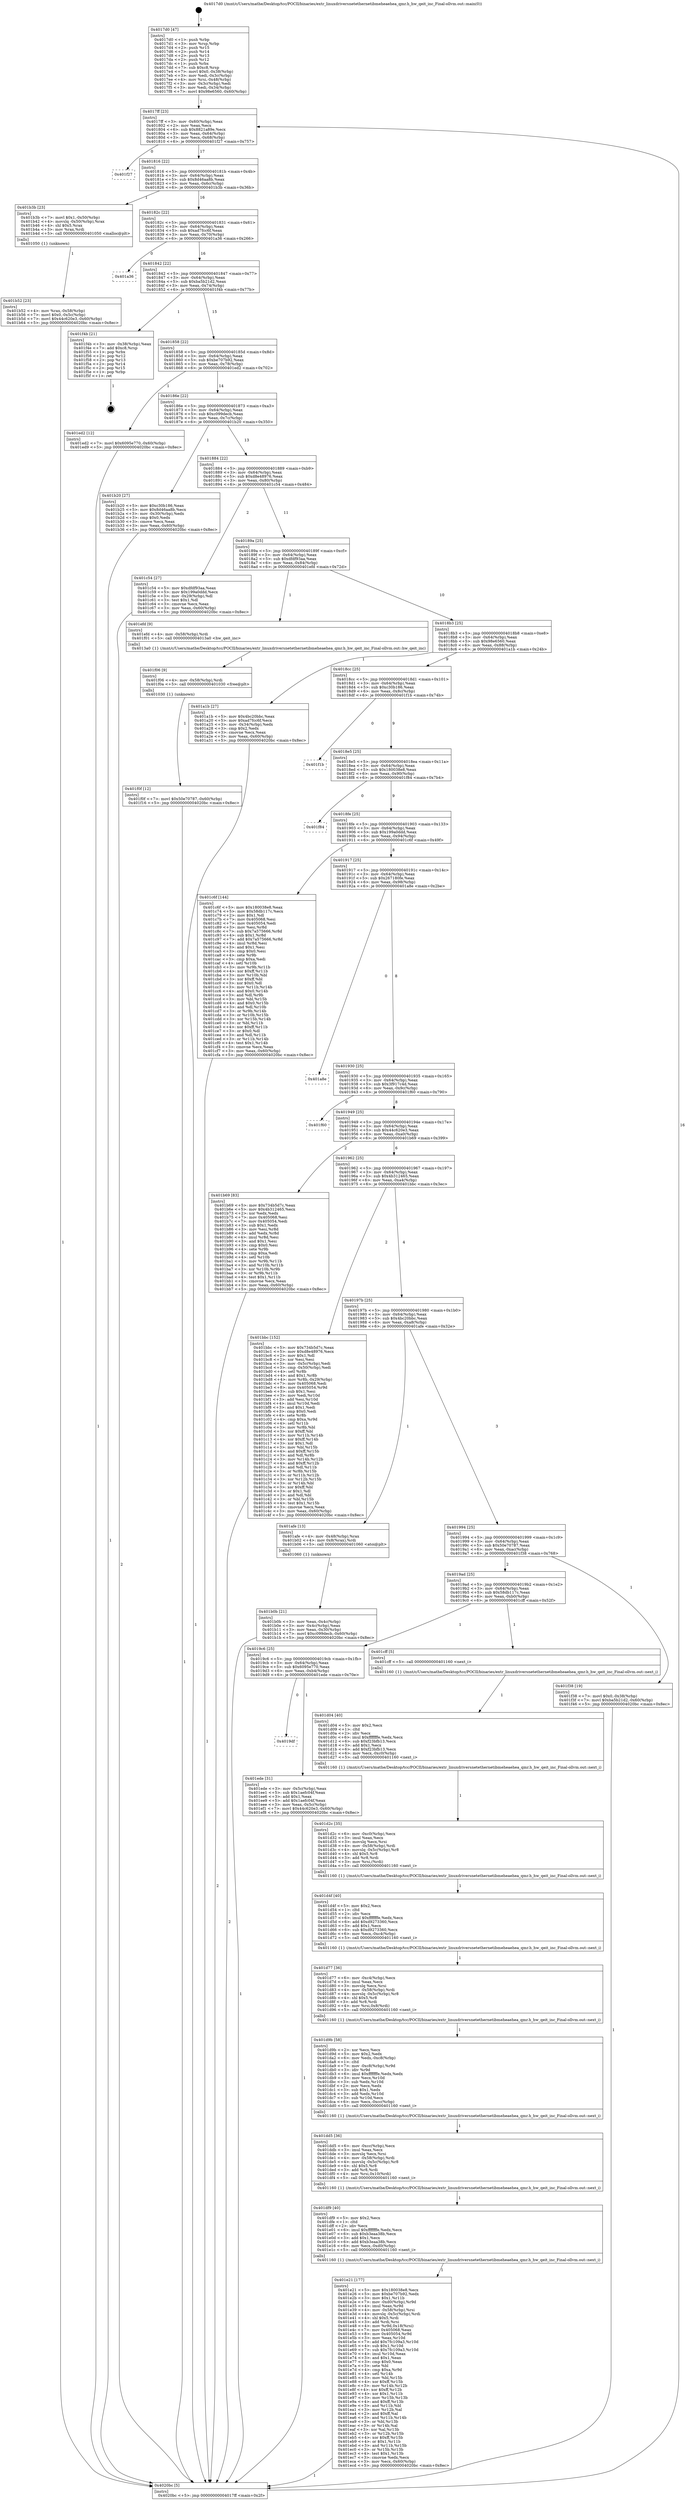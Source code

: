 digraph "0x4017d0" {
  label = "0x4017d0 (/mnt/c/Users/mathe/Desktop/tcc/POCII/binaries/extr_linuxdriversnetethernetibmeheaehea_qmr.h_hw_qeit_inc_Final-ollvm.out::main(0))"
  labelloc = "t"
  node[shape=record]

  Entry [label="",width=0.3,height=0.3,shape=circle,fillcolor=black,style=filled]
  "0x4017ff" [label="{
     0x4017ff [23]\l
     | [instrs]\l
     &nbsp;&nbsp;0x4017ff \<+3\>: mov -0x60(%rbp),%eax\l
     &nbsp;&nbsp;0x401802 \<+2\>: mov %eax,%ecx\l
     &nbsp;&nbsp;0x401804 \<+6\>: sub $0x8821a89e,%ecx\l
     &nbsp;&nbsp;0x40180a \<+3\>: mov %eax,-0x64(%rbp)\l
     &nbsp;&nbsp;0x40180d \<+3\>: mov %ecx,-0x68(%rbp)\l
     &nbsp;&nbsp;0x401810 \<+6\>: je 0000000000401f27 \<main+0x757\>\l
  }"]
  "0x401f27" [label="{
     0x401f27\l
  }", style=dashed]
  "0x401816" [label="{
     0x401816 [22]\l
     | [instrs]\l
     &nbsp;&nbsp;0x401816 \<+5\>: jmp 000000000040181b \<main+0x4b\>\l
     &nbsp;&nbsp;0x40181b \<+3\>: mov -0x64(%rbp),%eax\l
     &nbsp;&nbsp;0x40181e \<+5\>: sub $0x8d46aa8b,%eax\l
     &nbsp;&nbsp;0x401823 \<+3\>: mov %eax,-0x6c(%rbp)\l
     &nbsp;&nbsp;0x401826 \<+6\>: je 0000000000401b3b \<main+0x36b\>\l
  }"]
  Exit [label="",width=0.3,height=0.3,shape=circle,fillcolor=black,style=filled,peripheries=2]
  "0x401b3b" [label="{
     0x401b3b [23]\l
     | [instrs]\l
     &nbsp;&nbsp;0x401b3b \<+7\>: movl $0x1,-0x50(%rbp)\l
     &nbsp;&nbsp;0x401b42 \<+4\>: movslq -0x50(%rbp),%rax\l
     &nbsp;&nbsp;0x401b46 \<+4\>: shl $0x5,%rax\l
     &nbsp;&nbsp;0x401b4a \<+3\>: mov %rax,%rdi\l
     &nbsp;&nbsp;0x401b4d \<+5\>: call 0000000000401050 \<malloc@plt\>\l
     | [calls]\l
     &nbsp;&nbsp;0x401050 \{1\} (unknown)\l
  }"]
  "0x40182c" [label="{
     0x40182c [22]\l
     | [instrs]\l
     &nbsp;&nbsp;0x40182c \<+5\>: jmp 0000000000401831 \<main+0x61\>\l
     &nbsp;&nbsp;0x401831 \<+3\>: mov -0x64(%rbp),%eax\l
     &nbsp;&nbsp;0x401834 \<+5\>: sub $0xad7fcc6f,%eax\l
     &nbsp;&nbsp;0x401839 \<+3\>: mov %eax,-0x70(%rbp)\l
     &nbsp;&nbsp;0x40183c \<+6\>: je 0000000000401a36 \<main+0x266\>\l
  }"]
  "0x401f0f" [label="{
     0x401f0f [12]\l
     | [instrs]\l
     &nbsp;&nbsp;0x401f0f \<+7\>: movl $0x50e70787,-0x60(%rbp)\l
     &nbsp;&nbsp;0x401f16 \<+5\>: jmp 00000000004020bc \<main+0x8ec\>\l
  }"]
  "0x401a36" [label="{
     0x401a36\l
  }", style=dashed]
  "0x401842" [label="{
     0x401842 [22]\l
     | [instrs]\l
     &nbsp;&nbsp;0x401842 \<+5\>: jmp 0000000000401847 \<main+0x77\>\l
     &nbsp;&nbsp;0x401847 \<+3\>: mov -0x64(%rbp),%eax\l
     &nbsp;&nbsp;0x40184a \<+5\>: sub $0xba5b21d2,%eax\l
     &nbsp;&nbsp;0x40184f \<+3\>: mov %eax,-0x74(%rbp)\l
     &nbsp;&nbsp;0x401852 \<+6\>: je 0000000000401f4b \<main+0x77b\>\l
  }"]
  "0x401f06" [label="{
     0x401f06 [9]\l
     | [instrs]\l
     &nbsp;&nbsp;0x401f06 \<+4\>: mov -0x58(%rbp),%rdi\l
     &nbsp;&nbsp;0x401f0a \<+5\>: call 0000000000401030 \<free@plt\>\l
     | [calls]\l
     &nbsp;&nbsp;0x401030 \{1\} (unknown)\l
  }"]
  "0x401f4b" [label="{
     0x401f4b [21]\l
     | [instrs]\l
     &nbsp;&nbsp;0x401f4b \<+3\>: mov -0x38(%rbp),%eax\l
     &nbsp;&nbsp;0x401f4e \<+7\>: add $0xc8,%rsp\l
     &nbsp;&nbsp;0x401f55 \<+1\>: pop %rbx\l
     &nbsp;&nbsp;0x401f56 \<+2\>: pop %r12\l
     &nbsp;&nbsp;0x401f58 \<+2\>: pop %r13\l
     &nbsp;&nbsp;0x401f5a \<+2\>: pop %r14\l
     &nbsp;&nbsp;0x401f5c \<+2\>: pop %r15\l
     &nbsp;&nbsp;0x401f5e \<+1\>: pop %rbp\l
     &nbsp;&nbsp;0x401f5f \<+1\>: ret\l
  }"]
  "0x401858" [label="{
     0x401858 [22]\l
     | [instrs]\l
     &nbsp;&nbsp;0x401858 \<+5\>: jmp 000000000040185d \<main+0x8d\>\l
     &nbsp;&nbsp;0x40185d \<+3\>: mov -0x64(%rbp),%eax\l
     &nbsp;&nbsp;0x401860 \<+5\>: sub $0xbe707b92,%eax\l
     &nbsp;&nbsp;0x401865 \<+3\>: mov %eax,-0x78(%rbp)\l
     &nbsp;&nbsp;0x401868 \<+6\>: je 0000000000401ed2 \<main+0x702\>\l
  }"]
  "0x4019df" [label="{
     0x4019df\l
  }", style=dashed]
  "0x401ed2" [label="{
     0x401ed2 [12]\l
     | [instrs]\l
     &nbsp;&nbsp;0x401ed2 \<+7\>: movl $0x6095e770,-0x60(%rbp)\l
     &nbsp;&nbsp;0x401ed9 \<+5\>: jmp 00000000004020bc \<main+0x8ec\>\l
  }"]
  "0x40186e" [label="{
     0x40186e [22]\l
     | [instrs]\l
     &nbsp;&nbsp;0x40186e \<+5\>: jmp 0000000000401873 \<main+0xa3\>\l
     &nbsp;&nbsp;0x401873 \<+3\>: mov -0x64(%rbp),%eax\l
     &nbsp;&nbsp;0x401876 \<+5\>: sub $0xc099decb,%eax\l
     &nbsp;&nbsp;0x40187b \<+3\>: mov %eax,-0x7c(%rbp)\l
     &nbsp;&nbsp;0x40187e \<+6\>: je 0000000000401b20 \<main+0x350\>\l
  }"]
  "0x401ede" [label="{
     0x401ede [31]\l
     | [instrs]\l
     &nbsp;&nbsp;0x401ede \<+3\>: mov -0x5c(%rbp),%eax\l
     &nbsp;&nbsp;0x401ee1 \<+5\>: sub $0x1aefc04f,%eax\l
     &nbsp;&nbsp;0x401ee6 \<+3\>: add $0x1,%eax\l
     &nbsp;&nbsp;0x401ee9 \<+5\>: add $0x1aefc04f,%eax\l
     &nbsp;&nbsp;0x401eee \<+3\>: mov %eax,-0x5c(%rbp)\l
     &nbsp;&nbsp;0x401ef1 \<+7\>: movl $0x44c620e3,-0x60(%rbp)\l
     &nbsp;&nbsp;0x401ef8 \<+5\>: jmp 00000000004020bc \<main+0x8ec\>\l
  }"]
  "0x401b20" [label="{
     0x401b20 [27]\l
     | [instrs]\l
     &nbsp;&nbsp;0x401b20 \<+5\>: mov $0xc30b186,%eax\l
     &nbsp;&nbsp;0x401b25 \<+5\>: mov $0x8d46aa8b,%ecx\l
     &nbsp;&nbsp;0x401b2a \<+3\>: mov -0x30(%rbp),%edx\l
     &nbsp;&nbsp;0x401b2d \<+3\>: cmp $0x0,%edx\l
     &nbsp;&nbsp;0x401b30 \<+3\>: cmove %ecx,%eax\l
     &nbsp;&nbsp;0x401b33 \<+3\>: mov %eax,-0x60(%rbp)\l
     &nbsp;&nbsp;0x401b36 \<+5\>: jmp 00000000004020bc \<main+0x8ec\>\l
  }"]
  "0x401884" [label="{
     0x401884 [22]\l
     | [instrs]\l
     &nbsp;&nbsp;0x401884 \<+5\>: jmp 0000000000401889 \<main+0xb9\>\l
     &nbsp;&nbsp;0x401889 \<+3\>: mov -0x64(%rbp),%eax\l
     &nbsp;&nbsp;0x40188c \<+5\>: sub $0xd8e48976,%eax\l
     &nbsp;&nbsp;0x401891 \<+3\>: mov %eax,-0x80(%rbp)\l
     &nbsp;&nbsp;0x401894 \<+6\>: je 0000000000401c54 \<main+0x484\>\l
  }"]
  "0x401e21" [label="{
     0x401e21 [177]\l
     | [instrs]\l
     &nbsp;&nbsp;0x401e21 \<+5\>: mov $0x180038e8,%ecx\l
     &nbsp;&nbsp;0x401e26 \<+5\>: mov $0xbe707b92,%edx\l
     &nbsp;&nbsp;0x401e2b \<+3\>: mov $0x1,%r11b\l
     &nbsp;&nbsp;0x401e2e \<+7\>: mov -0xd0(%rbp),%r9d\l
     &nbsp;&nbsp;0x401e35 \<+4\>: imul %eax,%r9d\l
     &nbsp;&nbsp;0x401e39 \<+4\>: mov -0x58(%rbp),%rsi\l
     &nbsp;&nbsp;0x401e3d \<+4\>: movslq -0x5c(%rbp),%rdi\l
     &nbsp;&nbsp;0x401e41 \<+4\>: shl $0x5,%rdi\l
     &nbsp;&nbsp;0x401e45 \<+3\>: add %rdi,%rsi\l
     &nbsp;&nbsp;0x401e48 \<+4\>: mov %r9d,0x18(%rsi)\l
     &nbsp;&nbsp;0x401e4c \<+7\>: mov 0x405068,%eax\l
     &nbsp;&nbsp;0x401e53 \<+8\>: mov 0x405054,%r9d\l
     &nbsp;&nbsp;0x401e5b \<+3\>: mov %eax,%r10d\l
     &nbsp;&nbsp;0x401e5e \<+7\>: add $0x7fc109a3,%r10d\l
     &nbsp;&nbsp;0x401e65 \<+4\>: sub $0x1,%r10d\l
     &nbsp;&nbsp;0x401e69 \<+7\>: sub $0x7fc109a3,%r10d\l
     &nbsp;&nbsp;0x401e70 \<+4\>: imul %r10d,%eax\l
     &nbsp;&nbsp;0x401e74 \<+3\>: and $0x1,%eax\l
     &nbsp;&nbsp;0x401e77 \<+3\>: cmp $0x0,%eax\l
     &nbsp;&nbsp;0x401e7a \<+3\>: sete %bl\l
     &nbsp;&nbsp;0x401e7d \<+4\>: cmp $0xa,%r9d\l
     &nbsp;&nbsp;0x401e81 \<+4\>: setl %r14b\l
     &nbsp;&nbsp;0x401e85 \<+3\>: mov %bl,%r15b\l
     &nbsp;&nbsp;0x401e88 \<+4\>: xor $0xff,%r15b\l
     &nbsp;&nbsp;0x401e8c \<+3\>: mov %r14b,%r12b\l
     &nbsp;&nbsp;0x401e8f \<+4\>: xor $0xff,%r12b\l
     &nbsp;&nbsp;0x401e93 \<+4\>: xor $0x1,%r11b\l
     &nbsp;&nbsp;0x401e97 \<+3\>: mov %r15b,%r13b\l
     &nbsp;&nbsp;0x401e9a \<+4\>: and $0xff,%r13b\l
     &nbsp;&nbsp;0x401e9e \<+3\>: and %r11b,%bl\l
     &nbsp;&nbsp;0x401ea1 \<+3\>: mov %r12b,%al\l
     &nbsp;&nbsp;0x401ea4 \<+2\>: and $0xff,%al\l
     &nbsp;&nbsp;0x401ea6 \<+3\>: and %r11b,%r14b\l
     &nbsp;&nbsp;0x401ea9 \<+3\>: or %bl,%r13b\l
     &nbsp;&nbsp;0x401eac \<+3\>: or %r14b,%al\l
     &nbsp;&nbsp;0x401eaf \<+3\>: xor %al,%r13b\l
     &nbsp;&nbsp;0x401eb2 \<+3\>: or %r12b,%r15b\l
     &nbsp;&nbsp;0x401eb5 \<+4\>: xor $0xff,%r15b\l
     &nbsp;&nbsp;0x401eb9 \<+4\>: or $0x1,%r11b\l
     &nbsp;&nbsp;0x401ebd \<+3\>: and %r11b,%r15b\l
     &nbsp;&nbsp;0x401ec0 \<+3\>: or %r15b,%r13b\l
     &nbsp;&nbsp;0x401ec3 \<+4\>: test $0x1,%r13b\l
     &nbsp;&nbsp;0x401ec7 \<+3\>: cmovne %edx,%ecx\l
     &nbsp;&nbsp;0x401eca \<+3\>: mov %ecx,-0x60(%rbp)\l
     &nbsp;&nbsp;0x401ecd \<+5\>: jmp 00000000004020bc \<main+0x8ec\>\l
  }"]
  "0x401c54" [label="{
     0x401c54 [27]\l
     | [instrs]\l
     &nbsp;&nbsp;0x401c54 \<+5\>: mov $0xdfdf93aa,%eax\l
     &nbsp;&nbsp;0x401c59 \<+5\>: mov $0x199a0ddd,%ecx\l
     &nbsp;&nbsp;0x401c5e \<+3\>: mov -0x29(%rbp),%dl\l
     &nbsp;&nbsp;0x401c61 \<+3\>: test $0x1,%dl\l
     &nbsp;&nbsp;0x401c64 \<+3\>: cmovne %ecx,%eax\l
     &nbsp;&nbsp;0x401c67 \<+3\>: mov %eax,-0x60(%rbp)\l
     &nbsp;&nbsp;0x401c6a \<+5\>: jmp 00000000004020bc \<main+0x8ec\>\l
  }"]
  "0x40189a" [label="{
     0x40189a [25]\l
     | [instrs]\l
     &nbsp;&nbsp;0x40189a \<+5\>: jmp 000000000040189f \<main+0xcf\>\l
     &nbsp;&nbsp;0x40189f \<+3\>: mov -0x64(%rbp),%eax\l
     &nbsp;&nbsp;0x4018a2 \<+5\>: sub $0xdfdf93aa,%eax\l
     &nbsp;&nbsp;0x4018a7 \<+6\>: mov %eax,-0x84(%rbp)\l
     &nbsp;&nbsp;0x4018ad \<+6\>: je 0000000000401efd \<main+0x72d\>\l
  }"]
  "0x401df9" [label="{
     0x401df9 [40]\l
     | [instrs]\l
     &nbsp;&nbsp;0x401df9 \<+5\>: mov $0x2,%ecx\l
     &nbsp;&nbsp;0x401dfe \<+1\>: cltd\l
     &nbsp;&nbsp;0x401dff \<+2\>: idiv %ecx\l
     &nbsp;&nbsp;0x401e01 \<+6\>: imul $0xfffffffe,%edx,%ecx\l
     &nbsp;&nbsp;0x401e07 \<+6\>: sub $0xb3eaa38b,%ecx\l
     &nbsp;&nbsp;0x401e0d \<+3\>: add $0x1,%ecx\l
     &nbsp;&nbsp;0x401e10 \<+6\>: add $0xb3eaa38b,%ecx\l
     &nbsp;&nbsp;0x401e16 \<+6\>: mov %ecx,-0xd0(%rbp)\l
     &nbsp;&nbsp;0x401e1c \<+5\>: call 0000000000401160 \<next_i\>\l
     | [calls]\l
     &nbsp;&nbsp;0x401160 \{1\} (/mnt/c/Users/mathe/Desktop/tcc/POCII/binaries/extr_linuxdriversnetethernetibmeheaehea_qmr.h_hw_qeit_inc_Final-ollvm.out::next_i)\l
  }"]
  "0x401efd" [label="{
     0x401efd [9]\l
     | [instrs]\l
     &nbsp;&nbsp;0x401efd \<+4\>: mov -0x58(%rbp),%rdi\l
     &nbsp;&nbsp;0x401f01 \<+5\>: call 00000000004013a0 \<hw_qeit_inc\>\l
     | [calls]\l
     &nbsp;&nbsp;0x4013a0 \{1\} (/mnt/c/Users/mathe/Desktop/tcc/POCII/binaries/extr_linuxdriversnetethernetibmeheaehea_qmr.h_hw_qeit_inc_Final-ollvm.out::hw_qeit_inc)\l
  }"]
  "0x4018b3" [label="{
     0x4018b3 [25]\l
     | [instrs]\l
     &nbsp;&nbsp;0x4018b3 \<+5\>: jmp 00000000004018b8 \<main+0xe8\>\l
     &nbsp;&nbsp;0x4018b8 \<+3\>: mov -0x64(%rbp),%eax\l
     &nbsp;&nbsp;0x4018bb \<+5\>: sub $0x98e6560,%eax\l
     &nbsp;&nbsp;0x4018c0 \<+6\>: mov %eax,-0x88(%rbp)\l
     &nbsp;&nbsp;0x4018c6 \<+6\>: je 0000000000401a1b \<main+0x24b\>\l
  }"]
  "0x401dd5" [label="{
     0x401dd5 [36]\l
     | [instrs]\l
     &nbsp;&nbsp;0x401dd5 \<+6\>: mov -0xcc(%rbp),%ecx\l
     &nbsp;&nbsp;0x401ddb \<+3\>: imul %eax,%ecx\l
     &nbsp;&nbsp;0x401dde \<+3\>: movslq %ecx,%rsi\l
     &nbsp;&nbsp;0x401de1 \<+4\>: mov -0x58(%rbp),%rdi\l
     &nbsp;&nbsp;0x401de5 \<+4\>: movslq -0x5c(%rbp),%r8\l
     &nbsp;&nbsp;0x401de9 \<+4\>: shl $0x5,%r8\l
     &nbsp;&nbsp;0x401ded \<+3\>: add %r8,%rdi\l
     &nbsp;&nbsp;0x401df0 \<+4\>: mov %rsi,0x10(%rdi)\l
     &nbsp;&nbsp;0x401df4 \<+5\>: call 0000000000401160 \<next_i\>\l
     | [calls]\l
     &nbsp;&nbsp;0x401160 \{1\} (/mnt/c/Users/mathe/Desktop/tcc/POCII/binaries/extr_linuxdriversnetethernetibmeheaehea_qmr.h_hw_qeit_inc_Final-ollvm.out::next_i)\l
  }"]
  "0x401a1b" [label="{
     0x401a1b [27]\l
     | [instrs]\l
     &nbsp;&nbsp;0x401a1b \<+5\>: mov $0x4bc20bbc,%eax\l
     &nbsp;&nbsp;0x401a20 \<+5\>: mov $0xad7fcc6f,%ecx\l
     &nbsp;&nbsp;0x401a25 \<+3\>: mov -0x34(%rbp),%edx\l
     &nbsp;&nbsp;0x401a28 \<+3\>: cmp $0x2,%edx\l
     &nbsp;&nbsp;0x401a2b \<+3\>: cmovne %ecx,%eax\l
     &nbsp;&nbsp;0x401a2e \<+3\>: mov %eax,-0x60(%rbp)\l
     &nbsp;&nbsp;0x401a31 \<+5\>: jmp 00000000004020bc \<main+0x8ec\>\l
  }"]
  "0x4018cc" [label="{
     0x4018cc [25]\l
     | [instrs]\l
     &nbsp;&nbsp;0x4018cc \<+5\>: jmp 00000000004018d1 \<main+0x101\>\l
     &nbsp;&nbsp;0x4018d1 \<+3\>: mov -0x64(%rbp),%eax\l
     &nbsp;&nbsp;0x4018d4 \<+5\>: sub $0xc30b186,%eax\l
     &nbsp;&nbsp;0x4018d9 \<+6\>: mov %eax,-0x8c(%rbp)\l
     &nbsp;&nbsp;0x4018df \<+6\>: je 0000000000401f1b \<main+0x74b\>\l
  }"]
  "0x4020bc" [label="{
     0x4020bc [5]\l
     | [instrs]\l
     &nbsp;&nbsp;0x4020bc \<+5\>: jmp 00000000004017ff \<main+0x2f\>\l
  }"]
  "0x4017d0" [label="{
     0x4017d0 [47]\l
     | [instrs]\l
     &nbsp;&nbsp;0x4017d0 \<+1\>: push %rbp\l
     &nbsp;&nbsp;0x4017d1 \<+3\>: mov %rsp,%rbp\l
     &nbsp;&nbsp;0x4017d4 \<+2\>: push %r15\l
     &nbsp;&nbsp;0x4017d6 \<+2\>: push %r14\l
     &nbsp;&nbsp;0x4017d8 \<+2\>: push %r13\l
     &nbsp;&nbsp;0x4017da \<+2\>: push %r12\l
     &nbsp;&nbsp;0x4017dc \<+1\>: push %rbx\l
     &nbsp;&nbsp;0x4017dd \<+7\>: sub $0xc8,%rsp\l
     &nbsp;&nbsp;0x4017e4 \<+7\>: movl $0x0,-0x38(%rbp)\l
     &nbsp;&nbsp;0x4017eb \<+3\>: mov %edi,-0x3c(%rbp)\l
     &nbsp;&nbsp;0x4017ee \<+4\>: mov %rsi,-0x48(%rbp)\l
     &nbsp;&nbsp;0x4017f2 \<+3\>: mov -0x3c(%rbp),%edi\l
     &nbsp;&nbsp;0x4017f5 \<+3\>: mov %edi,-0x34(%rbp)\l
     &nbsp;&nbsp;0x4017f8 \<+7\>: movl $0x98e6560,-0x60(%rbp)\l
  }"]
  "0x401d9b" [label="{
     0x401d9b [58]\l
     | [instrs]\l
     &nbsp;&nbsp;0x401d9b \<+2\>: xor %ecx,%ecx\l
     &nbsp;&nbsp;0x401d9d \<+5\>: mov $0x2,%edx\l
     &nbsp;&nbsp;0x401da2 \<+6\>: mov %edx,-0xc8(%rbp)\l
     &nbsp;&nbsp;0x401da8 \<+1\>: cltd\l
     &nbsp;&nbsp;0x401da9 \<+7\>: mov -0xc8(%rbp),%r9d\l
     &nbsp;&nbsp;0x401db0 \<+3\>: idiv %r9d\l
     &nbsp;&nbsp;0x401db3 \<+6\>: imul $0xfffffffe,%edx,%edx\l
     &nbsp;&nbsp;0x401db9 \<+3\>: mov %ecx,%r10d\l
     &nbsp;&nbsp;0x401dbc \<+3\>: sub %edx,%r10d\l
     &nbsp;&nbsp;0x401dbf \<+2\>: mov %ecx,%edx\l
     &nbsp;&nbsp;0x401dc1 \<+3\>: sub $0x1,%edx\l
     &nbsp;&nbsp;0x401dc4 \<+3\>: add %edx,%r10d\l
     &nbsp;&nbsp;0x401dc7 \<+3\>: sub %r10d,%ecx\l
     &nbsp;&nbsp;0x401dca \<+6\>: mov %ecx,-0xcc(%rbp)\l
     &nbsp;&nbsp;0x401dd0 \<+5\>: call 0000000000401160 \<next_i\>\l
     | [calls]\l
     &nbsp;&nbsp;0x401160 \{1\} (/mnt/c/Users/mathe/Desktop/tcc/POCII/binaries/extr_linuxdriversnetethernetibmeheaehea_qmr.h_hw_qeit_inc_Final-ollvm.out::next_i)\l
  }"]
  "0x401f1b" [label="{
     0x401f1b\l
  }", style=dashed]
  "0x4018e5" [label="{
     0x4018e5 [25]\l
     | [instrs]\l
     &nbsp;&nbsp;0x4018e5 \<+5\>: jmp 00000000004018ea \<main+0x11a\>\l
     &nbsp;&nbsp;0x4018ea \<+3\>: mov -0x64(%rbp),%eax\l
     &nbsp;&nbsp;0x4018ed \<+5\>: sub $0x180038e8,%eax\l
     &nbsp;&nbsp;0x4018f2 \<+6\>: mov %eax,-0x90(%rbp)\l
     &nbsp;&nbsp;0x4018f8 \<+6\>: je 0000000000401f84 \<main+0x7b4\>\l
  }"]
  "0x401d77" [label="{
     0x401d77 [36]\l
     | [instrs]\l
     &nbsp;&nbsp;0x401d77 \<+6\>: mov -0xc4(%rbp),%ecx\l
     &nbsp;&nbsp;0x401d7d \<+3\>: imul %eax,%ecx\l
     &nbsp;&nbsp;0x401d80 \<+3\>: movslq %ecx,%rsi\l
     &nbsp;&nbsp;0x401d83 \<+4\>: mov -0x58(%rbp),%rdi\l
     &nbsp;&nbsp;0x401d87 \<+4\>: movslq -0x5c(%rbp),%r8\l
     &nbsp;&nbsp;0x401d8b \<+4\>: shl $0x5,%r8\l
     &nbsp;&nbsp;0x401d8f \<+3\>: add %r8,%rdi\l
     &nbsp;&nbsp;0x401d92 \<+4\>: mov %rsi,0x8(%rdi)\l
     &nbsp;&nbsp;0x401d96 \<+5\>: call 0000000000401160 \<next_i\>\l
     | [calls]\l
     &nbsp;&nbsp;0x401160 \{1\} (/mnt/c/Users/mathe/Desktop/tcc/POCII/binaries/extr_linuxdriversnetethernetibmeheaehea_qmr.h_hw_qeit_inc_Final-ollvm.out::next_i)\l
  }"]
  "0x401f84" [label="{
     0x401f84\l
  }", style=dashed]
  "0x4018fe" [label="{
     0x4018fe [25]\l
     | [instrs]\l
     &nbsp;&nbsp;0x4018fe \<+5\>: jmp 0000000000401903 \<main+0x133\>\l
     &nbsp;&nbsp;0x401903 \<+3\>: mov -0x64(%rbp),%eax\l
     &nbsp;&nbsp;0x401906 \<+5\>: sub $0x199a0ddd,%eax\l
     &nbsp;&nbsp;0x40190b \<+6\>: mov %eax,-0x94(%rbp)\l
     &nbsp;&nbsp;0x401911 \<+6\>: je 0000000000401c6f \<main+0x49f\>\l
  }"]
  "0x401d4f" [label="{
     0x401d4f [40]\l
     | [instrs]\l
     &nbsp;&nbsp;0x401d4f \<+5\>: mov $0x2,%ecx\l
     &nbsp;&nbsp;0x401d54 \<+1\>: cltd\l
     &nbsp;&nbsp;0x401d55 \<+2\>: idiv %ecx\l
     &nbsp;&nbsp;0x401d57 \<+6\>: imul $0xfffffffe,%edx,%ecx\l
     &nbsp;&nbsp;0x401d5d \<+6\>: add $0xd9273360,%ecx\l
     &nbsp;&nbsp;0x401d63 \<+3\>: add $0x1,%ecx\l
     &nbsp;&nbsp;0x401d66 \<+6\>: sub $0xd9273360,%ecx\l
     &nbsp;&nbsp;0x401d6c \<+6\>: mov %ecx,-0xc4(%rbp)\l
     &nbsp;&nbsp;0x401d72 \<+5\>: call 0000000000401160 \<next_i\>\l
     | [calls]\l
     &nbsp;&nbsp;0x401160 \{1\} (/mnt/c/Users/mathe/Desktop/tcc/POCII/binaries/extr_linuxdriversnetethernetibmeheaehea_qmr.h_hw_qeit_inc_Final-ollvm.out::next_i)\l
  }"]
  "0x401c6f" [label="{
     0x401c6f [144]\l
     | [instrs]\l
     &nbsp;&nbsp;0x401c6f \<+5\>: mov $0x180038e8,%eax\l
     &nbsp;&nbsp;0x401c74 \<+5\>: mov $0x58db117c,%ecx\l
     &nbsp;&nbsp;0x401c79 \<+2\>: mov $0x1,%dl\l
     &nbsp;&nbsp;0x401c7b \<+7\>: mov 0x405068,%esi\l
     &nbsp;&nbsp;0x401c82 \<+7\>: mov 0x405054,%edi\l
     &nbsp;&nbsp;0x401c89 \<+3\>: mov %esi,%r8d\l
     &nbsp;&nbsp;0x401c8c \<+7\>: sub $0x7a575666,%r8d\l
     &nbsp;&nbsp;0x401c93 \<+4\>: sub $0x1,%r8d\l
     &nbsp;&nbsp;0x401c97 \<+7\>: add $0x7a575666,%r8d\l
     &nbsp;&nbsp;0x401c9e \<+4\>: imul %r8d,%esi\l
     &nbsp;&nbsp;0x401ca2 \<+3\>: and $0x1,%esi\l
     &nbsp;&nbsp;0x401ca5 \<+3\>: cmp $0x0,%esi\l
     &nbsp;&nbsp;0x401ca8 \<+4\>: sete %r9b\l
     &nbsp;&nbsp;0x401cac \<+3\>: cmp $0xa,%edi\l
     &nbsp;&nbsp;0x401caf \<+4\>: setl %r10b\l
     &nbsp;&nbsp;0x401cb3 \<+3\>: mov %r9b,%r11b\l
     &nbsp;&nbsp;0x401cb6 \<+4\>: xor $0xff,%r11b\l
     &nbsp;&nbsp;0x401cba \<+3\>: mov %r10b,%bl\l
     &nbsp;&nbsp;0x401cbd \<+3\>: xor $0xff,%bl\l
     &nbsp;&nbsp;0x401cc0 \<+3\>: xor $0x0,%dl\l
     &nbsp;&nbsp;0x401cc3 \<+3\>: mov %r11b,%r14b\l
     &nbsp;&nbsp;0x401cc6 \<+4\>: and $0x0,%r14b\l
     &nbsp;&nbsp;0x401cca \<+3\>: and %dl,%r9b\l
     &nbsp;&nbsp;0x401ccd \<+3\>: mov %bl,%r15b\l
     &nbsp;&nbsp;0x401cd0 \<+4\>: and $0x0,%r15b\l
     &nbsp;&nbsp;0x401cd4 \<+3\>: and %dl,%r10b\l
     &nbsp;&nbsp;0x401cd7 \<+3\>: or %r9b,%r14b\l
     &nbsp;&nbsp;0x401cda \<+3\>: or %r10b,%r15b\l
     &nbsp;&nbsp;0x401cdd \<+3\>: xor %r15b,%r14b\l
     &nbsp;&nbsp;0x401ce0 \<+3\>: or %bl,%r11b\l
     &nbsp;&nbsp;0x401ce3 \<+4\>: xor $0xff,%r11b\l
     &nbsp;&nbsp;0x401ce7 \<+3\>: or $0x0,%dl\l
     &nbsp;&nbsp;0x401cea \<+3\>: and %dl,%r11b\l
     &nbsp;&nbsp;0x401ced \<+3\>: or %r11b,%r14b\l
     &nbsp;&nbsp;0x401cf0 \<+4\>: test $0x1,%r14b\l
     &nbsp;&nbsp;0x401cf4 \<+3\>: cmovne %ecx,%eax\l
     &nbsp;&nbsp;0x401cf7 \<+3\>: mov %eax,-0x60(%rbp)\l
     &nbsp;&nbsp;0x401cfa \<+5\>: jmp 00000000004020bc \<main+0x8ec\>\l
  }"]
  "0x401917" [label="{
     0x401917 [25]\l
     | [instrs]\l
     &nbsp;&nbsp;0x401917 \<+5\>: jmp 000000000040191c \<main+0x14c\>\l
     &nbsp;&nbsp;0x40191c \<+3\>: mov -0x64(%rbp),%eax\l
     &nbsp;&nbsp;0x40191f \<+5\>: sub $0x267180fe,%eax\l
     &nbsp;&nbsp;0x401924 \<+6\>: mov %eax,-0x98(%rbp)\l
     &nbsp;&nbsp;0x40192a \<+6\>: je 0000000000401a8e \<main+0x2be\>\l
  }"]
  "0x401d2c" [label="{
     0x401d2c [35]\l
     | [instrs]\l
     &nbsp;&nbsp;0x401d2c \<+6\>: mov -0xc0(%rbp),%ecx\l
     &nbsp;&nbsp;0x401d32 \<+3\>: imul %eax,%ecx\l
     &nbsp;&nbsp;0x401d35 \<+3\>: movslq %ecx,%rsi\l
     &nbsp;&nbsp;0x401d38 \<+4\>: mov -0x58(%rbp),%rdi\l
     &nbsp;&nbsp;0x401d3c \<+4\>: movslq -0x5c(%rbp),%r8\l
     &nbsp;&nbsp;0x401d40 \<+4\>: shl $0x5,%r8\l
     &nbsp;&nbsp;0x401d44 \<+3\>: add %r8,%rdi\l
     &nbsp;&nbsp;0x401d47 \<+3\>: mov %rsi,(%rdi)\l
     &nbsp;&nbsp;0x401d4a \<+5\>: call 0000000000401160 \<next_i\>\l
     | [calls]\l
     &nbsp;&nbsp;0x401160 \{1\} (/mnt/c/Users/mathe/Desktop/tcc/POCII/binaries/extr_linuxdriversnetethernetibmeheaehea_qmr.h_hw_qeit_inc_Final-ollvm.out::next_i)\l
  }"]
  "0x401a8e" [label="{
     0x401a8e\l
  }", style=dashed]
  "0x401930" [label="{
     0x401930 [25]\l
     | [instrs]\l
     &nbsp;&nbsp;0x401930 \<+5\>: jmp 0000000000401935 \<main+0x165\>\l
     &nbsp;&nbsp;0x401935 \<+3\>: mov -0x64(%rbp),%eax\l
     &nbsp;&nbsp;0x401938 \<+5\>: sub $0x3f917c4d,%eax\l
     &nbsp;&nbsp;0x40193d \<+6\>: mov %eax,-0x9c(%rbp)\l
     &nbsp;&nbsp;0x401943 \<+6\>: je 0000000000401f60 \<main+0x790\>\l
  }"]
  "0x401d04" [label="{
     0x401d04 [40]\l
     | [instrs]\l
     &nbsp;&nbsp;0x401d04 \<+5\>: mov $0x2,%ecx\l
     &nbsp;&nbsp;0x401d09 \<+1\>: cltd\l
     &nbsp;&nbsp;0x401d0a \<+2\>: idiv %ecx\l
     &nbsp;&nbsp;0x401d0c \<+6\>: imul $0xfffffffe,%edx,%ecx\l
     &nbsp;&nbsp;0x401d12 \<+6\>: sub $0xf23bfb13,%ecx\l
     &nbsp;&nbsp;0x401d18 \<+3\>: add $0x1,%ecx\l
     &nbsp;&nbsp;0x401d1b \<+6\>: add $0xf23bfb13,%ecx\l
     &nbsp;&nbsp;0x401d21 \<+6\>: mov %ecx,-0xc0(%rbp)\l
     &nbsp;&nbsp;0x401d27 \<+5\>: call 0000000000401160 \<next_i\>\l
     | [calls]\l
     &nbsp;&nbsp;0x401160 \{1\} (/mnt/c/Users/mathe/Desktop/tcc/POCII/binaries/extr_linuxdriversnetethernetibmeheaehea_qmr.h_hw_qeit_inc_Final-ollvm.out::next_i)\l
  }"]
  "0x401f60" [label="{
     0x401f60\l
  }", style=dashed]
  "0x401949" [label="{
     0x401949 [25]\l
     | [instrs]\l
     &nbsp;&nbsp;0x401949 \<+5\>: jmp 000000000040194e \<main+0x17e\>\l
     &nbsp;&nbsp;0x40194e \<+3\>: mov -0x64(%rbp),%eax\l
     &nbsp;&nbsp;0x401951 \<+5\>: sub $0x44c620e3,%eax\l
     &nbsp;&nbsp;0x401956 \<+6\>: mov %eax,-0xa0(%rbp)\l
     &nbsp;&nbsp;0x40195c \<+6\>: je 0000000000401b69 \<main+0x399\>\l
  }"]
  "0x4019c6" [label="{
     0x4019c6 [25]\l
     | [instrs]\l
     &nbsp;&nbsp;0x4019c6 \<+5\>: jmp 00000000004019cb \<main+0x1fb\>\l
     &nbsp;&nbsp;0x4019cb \<+3\>: mov -0x64(%rbp),%eax\l
     &nbsp;&nbsp;0x4019ce \<+5\>: sub $0x6095e770,%eax\l
     &nbsp;&nbsp;0x4019d3 \<+6\>: mov %eax,-0xb4(%rbp)\l
     &nbsp;&nbsp;0x4019d9 \<+6\>: je 0000000000401ede \<main+0x70e\>\l
  }"]
  "0x401b69" [label="{
     0x401b69 [83]\l
     | [instrs]\l
     &nbsp;&nbsp;0x401b69 \<+5\>: mov $0x734b5d7c,%eax\l
     &nbsp;&nbsp;0x401b6e \<+5\>: mov $0x4b312465,%ecx\l
     &nbsp;&nbsp;0x401b73 \<+2\>: xor %edx,%edx\l
     &nbsp;&nbsp;0x401b75 \<+7\>: mov 0x405068,%esi\l
     &nbsp;&nbsp;0x401b7c \<+7\>: mov 0x405054,%edi\l
     &nbsp;&nbsp;0x401b83 \<+3\>: sub $0x1,%edx\l
     &nbsp;&nbsp;0x401b86 \<+3\>: mov %esi,%r8d\l
     &nbsp;&nbsp;0x401b89 \<+3\>: add %edx,%r8d\l
     &nbsp;&nbsp;0x401b8c \<+4\>: imul %r8d,%esi\l
     &nbsp;&nbsp;0x401b90 \<+3\>: and $0x1,%esi\l
     &nbsp;&nbsp;0x401b93 \<+3\>: cmp $0x0,%esi\l
     &nbsp;&nbsp;0x401b96 \<+4\>: sete %r9b\l
     &nbsp;&nbsp;0x401b9a \<+3\>: cmp $0xa,%edi\l
     &nbsp;&nbsp;0x401b9d \<+4\>: setl %r10b\l
     &nbsp;&nbsp;0x401ba1 \<+3\>: mov %r9b,%r11b\l
     &nbsp;&nbsp;0x401ba4 \<+3\>: and %r10b,%r11b\l
     &nbsp;&nbsp;0x401ba7 \<+3\>: xor %r10b,%r9b\l
     &nbsp;&nbsp;0x401baa \<+3\>: or %r9b,%r11b\l
     &nbsp;&nbsp;0x401bad \<+4\>: test $0x1,%r11b\l
     &nbsp;&nbsp;0x401bb1 \<+3\>: cmovne %ecx,%eax\l
     &nbsp;&nbsp;0x401bb4 \<+3\>: mov %eax,-0x60(%rbp)\l
     &nbsp;&nbsp;0x401bb7 \<+5\>: jmp 00000000004020bc \<main+0x8ec\>\l
  }"]
  "0x401962" [label="{
     0x401962 [25]\l
     | [instrs]\l
     &nbsp;&nbsp;0x401962 \<+5\>: jmp 0000000000401967 \<main+0x197\>\l
     &nbsp;&nbsp;0x401967 \<+3\>: mov -0x64(%rbp),%eax\l
     &nbsp;&nbsp;0x40196a \<+5\>: sub $0x4b312465,%eax\l
     &nbsp;&nbsp;0x40196f \<+6\>: mov %eax,-0xa4(%rbp)\l
     &nbsp;&nbsp;0x401975 \<+6\>: je 0000000000401bbc \<main+0x3ec\>\l
  }"]
  "0x401cff" [label="{
     0x401cff [5]\l
     | [instrs]\l
     &nbsp;&nbsp;0x401cff \<+5\>: call 0000000000401160 \<next_i\>\l
     | [calls]\l
     &nbsp;&nbsp;0x401160 \{1\} (/mnt/c/Users/mathe/Desktop/tcc/POCII/binaries/extr_linuxdriversnetethernetibmeheaehea_qmr.h_hw_qeit_inc_Final-ollvm.out::next_i)\l
  }"]
  "0x401bbc" [label="{
     0x401bbc [152]\l
     | [instrs]\l
     &nbsp;&nbsp;0x401bbc \<+5\>: mov $0x734b5d7c,%eax\l
     &nbsp;&nbsp;0x401bc1 \<+5\>: mov $0xd8e48976,%ecx\l
     &nbsp;&nbsp;0x401bc6 \<+2\>: mov $0x1,%dl\l
     &nbsp;&nbsp;0x401bc8 \<+2\>: xor %esi,%esi\l
     &nbsp;&nbsp;0x401bca \<+3\>: mov -0x5c(%rbp),%edi\l
     &nbsp;&nbsp;0x401bcd \<+3\>: cmp -0x50(%rbp),%edi\l
     &nbsp;&nbsp;0x401bd0 \<+4\>: setl %r8b\l
     &nbsp;&nbsp;0x401bd4 \<+4\>: and $0x1,%r8b\l
     &nbsp;&nbsp;0x401bd8 \<+4\>: mov %r8b,-0x29(%rbp)\l
     &nbsp;&nbsp;0x401bdc \<+7\>: mov 0x405068,%edi\l
     &nbsp;&nbsp;0x401be3 \<+8\>: mov 0x405054,%r9d\l
     &nbsp;&nbsp;0x401beb \<+3\>: sub $0x1,%esi\l
     &nbsp;&nbsp;0x401bee \<+3\>: mov %edi,%r10d\l
     &nbsp;&nbsp;0x401bf1 \<+3\>: add %esi,%r10d\l
     &nbsp;&nbsp;0x401bf4 \<+4\>: imul %r10d,%edi\l
     &nbsp;&nbsp;0x401bf8 \<+3\>: and $0x1,%edi\l
     &nbsp;&nbsp;0x401bfb \<+3\>: cmp $0x0,%edi\l
     &nbsp;&nbsp;0x401bfe \<+4\>: sete %r8b\l
     &nbsp;&nbsp;0x401c02 \<+4\>: cmp $0xa,%r9d\l
     &nbsp;&nbsp;0x401c06 \<+4\>: setl %r11b\l
     &nbsp;&nbsp;0x401c0a \<+3\>: mov %r8b,%bl\l
     &nbsp;&nbsp;0x401c0d \<+3\>: xor $0xff,%bl\l
     &nbsp;&nbsp;0x401c10 \<+3\>: mov %r11b,%r14b\l
     &nbsp;&nbsp;0x401c13 \<+4\>: xor $0xff,%r14b\l
     &nbsp;&nbsp;0x401c17 \<+3\>: xor $0x1,%dl\l
     &nbsp;&nbsp;0x401c1a \<+3\>: mov %bl,%r15b\l
     &nbsp;&nbsp;0x401c1d \<+4\>: and $0xff,%r15b\l
     &nbsp;&nbsp;0x401c21 \<+3\>: and %dl,%r8b\l
     &nbsp;&nbsp;0x401c24 \<+3\>: mov %r14b,%r12b\l
     &nbsp;&nbsp;0x401c27 \<+4\>: and $0xff,%r12b\l
     &nbsp;&nbsp;0x401c2b \<+3\>: and %dl,%r11b\l
     &nbsp;&nbsp;0x401c2e \<+3\>: or %r8b,%r15b\l
     &nbsp;&nbsp;0x401c31 \<+3\>: or %r11b,%r12b\l
     &nbsp;&nbsp;0x401c34 \<+3\>: xor %r12b,%r15b\l
     &nbsp;&nbsp;0x401c37 \<+3\>: or %r14b,%bl\l
     &nbsp;&nbsp;0x401c3a \<+3\>: xor $0xff,%bl\l
     &nbsp;&nbsp;0x401c3d \<+3\>: or $0x1,%dl\l
     &nbsp;&nbsp;0x401c40 \<+2\>: and %dl,%bl\l
     &nbsp;&nbsp;0x401c42 \<+3\>: or %bl,%r15b\l
     &nbsp;&nbsp;0x401c45 \<+4\>: test $0x1,%r15b\l
     &nbsp;&nbsp;0x401c49 \<+3\>: cmovne %ecx,%eax\l
     &nbsp;&nbsp;0x401c4c \<+3\>: mov %eax,-0x60(%rbp)\l
     &nbsp;&nbsp;0x401c4f \<+5\>: jmp 00000000004020bc \<main+0x8ec\>\l
  }"]
  "0x40197b" [label="{
     0x40197b [25]\l
     | [instrs]\l
     &nbsp;&nbsp;0x40197b \<+5\>: jmp 0000000000401980 \<main+0x1b0\>\l
     &nbsp;&nbsp;0x401980 \<+3\>: mov -0x64(%rbp),%eax\l
     &nbsp;&nbsp;0x401983 \<+5\>: sub $0x4bc20bbc,%eax\l
     &nbsp;&nbsp;0x401988 \<+6\>: mov %eax,-0xa8(%rbp)\l
     &nbsp;&nbsp;0x40198e \<+6\>: je 0000000000401afe \<main+0x32e\>\l
  }"]
  "0x4019ad" [label="{
     0x4019ad [25]\l
     | [instrs]\l
     &nbsp;&nbsp;0x4019ad \<+5\>: jmp 00000000004019b2 \<main+0x1e2\>\l
     &nbsp;&nbsp;0x4019b2 \<+3\>: mov -0x64(%rbp),%eax\l
     &nbsp;&nbsp;0x4019b5 \<+5\>: sub $0x58db117c,%eax\l
     &nbsp;&nbsp;0x4019ba \<+6\>: mov %eax,-0xb0(%rbp)\l
     &nbsp;&nbsp;0x4019c0 \<+6\>: je 0000000000401cff \<main+0x52f\>\l
  }"]
  "0x401afe" [label="{
     0x401afe [13]\l
     | [instrs]\l
     &nbsp;&nbsp;0x401afe \<+4\>: mov -0x48(%rbp),%rax\l
     &nbsp;&nbsp;0x401b02 \<+4\>: mov 0x8(%rax),%rdi\l
     &nbsp;&nbsp;0x401b06 \<+5\>: call 0000000000401060 \<atoi@plt\>\l
     | [calls]\l
     &nbsp;&nbsp;0x401060 \{1\} (unknown)\l
  }"]
  "0x401994" [label="{
     0x401994 [25]\l
     | [instrs]\l
     &nbsp;&nbsp;0x401994 \<+5\>: jmp 0000000000401999 \<main+0x1c9\>\l
     &nbsp;&nbsp;0x401999 \<+3\>: mov -0x64(%rbp),%eax\l
     &nbsp;&nbsp;0x40199c \<+5\>: sub $0x50e70787,%eax\l
     &nbsp;&nbsp;0x4019a1 \<+6\>: mov %eax,-0xac(%rbp)\l
     &nbsp;&nbsp;0x4019a7 \<+6\>: je 0000000000401f38 \<main+0x768\>\l
  }"]
  "0x401b0b" [label="{
     0x401b0b [21]\l
     | [instrs]\l
     &nbsp;&nbsp;0x401b0b \<+3\>: mov %eax,-0x4c(%rbp)\l
     &nbsp;&nbsp;0x401b0e \<+3\>: mov -0x4c(%rbp),%eax\l
     &nbsp;&nbsp;0x401b11 \<+3\>: mov %eax,-0x30(%rbp)\l
     &nbsp;&nbsp;0x401b14 \<+7\>: movl $0xc099decb,-0x60(%rbp)\l
     &nbsp;&nbsp;0x401b1b \<+5\>: jmp 00000000004020bc \<main+0x8ec\>\l
  }"]
  "0x401b52" [label="{
     0x401b52 [23]\l
     | [instrs]\l
     &nbsp;&nbsp;0x401b52 \<+4\>: mov %rax,-0x58(%rbp)\l
     &nbsp;&nbsp;0x401b56 \<+7\>: movl $0x0,-0x5c(%rbp)\l
     &nbsp;&nbsp;0x401b5d \<+7\>: movl $0x44c620e3,-0x60(%rbp)\l
     &nbsp;&nbsp;0x401b64 \<+5\>: jmp 00000000004020bc \<main+0x8ec\>\l
  }"]
  "0x401f38" [label="{
     0x401f38 [19]\l
     | [instrs]\l
     &nbsp;&nbsp;0x401f38 \<+7\>: movl $0x0,-0x38(%rbp)\l
     &nbsp;&nbsp;0x401f3f \<+7\>: movl $0xba5b21d2,-0x60(%rbp)\l
     &nbsp;&nbsp;0x401f46 \<+5\>: jmp 00000000004020bc \<main+0x8ec\>\l
  }"]
  Entry -> "0x4017d0" [label=" 1"]
  "0x4017ff" -> "0x401f27" [label=" 0"]
  "0x4017ff" -> "0x401816" [label=" 17"]
  "0x401f4b" -> Exit [label=" 1"]
  "0x401816" -> "0x401b3b" [label=" 1"]
  "0x401816" -> "0x40182c" [label=" 16"]
  "0x401f38" -> "0x4020bc" [label=" 1"]
  "0x40182c" -> "0x401a36" [label=" 0"]
  "0x40182c" -> "0x401842" [label=" 16"]
  "0x401f0f" -> "0x4020bc" [label=" 1"]
  "0x401842" -> "0x401f4b" [label=" 1"]
  "0x401842" -> "0x401858" [label=" 15"]
  "0x401f06" -> "0x401f0f" [label=" 1"]
  "0x401858" -> "0x401ed2" [label=" 1"]
  "0x401858" -> "0x40186e" [label=" 14"]
  "0x401efd" -> "0x401f06" [label=" 1"]
  "0x40186e" -> "0x401b20" [label=" 1"]
  "0x40186e" -> "0x401884" [label=" 13"]
  "0x401ede" -> "0x4020bc" [label=" 1"]
  "0x401884" -> "0x401c54" [label=" 2"]
  "0x401884" -> "0x40189a" [label=" 11"]
  "0x4019c6" -> "0x401ede" [label=" 1"]
  "0x40189a" -> "0x401efd" [label=" 1"]
  "0x40189a" -> "0x4018b3" [label=" 10"]
  "0x4019c6" -> "0x4019df" [label=" 0"]
  "0x4018b3" -> "0x401a1b" [label=" 1"]
  "0x4018b3" -> "0x4018cc" [label=" 9"]
  "0x401a1b" -> "0x4020bc" [label=" 1"]
  "0x4017d0" -> "0x4017ff" [label=" 1"]
  "0x4020bc" -> "0x4017ff" [label=" 16"]
  "0x401ed2" -> "0x4020bc" [label=" 1"]
  "0x4018cc" -> "0x401f1b" [label=" 0"]
  "0x4018cc" -> "0x4018e5" [label=" 9"]
  "0x401e21" -> "0x4020bc" [label=" 1"]
  "0x4018e5" -> "0x401f84" [label=" 0"]
  "0x4018e5" -> "0x4018fe" [label=" 9"]
  "0x401df9" -> "0x401e21" [label=" 1"]
  "0x4018fe" -> "0x401c6f" [label=" 1"]
  "0x4018fe" -> "0x401917" [label=" 8"]
  "0x401dd5" -> "0x401df9" [label=" 1"]
  "0x401917" -> "0x401a8e" [label=" 0"]
  "0x401917" -> "0x401930" [label=" 8"]
  "0x401d9b" -> "0x401dd5" [label=" 1"]
  "0x401930" -> "0x401f60" [label=" 0"]
  "0x401930" -> "0x401949" [label=" 8"]
  "0x401d77" -> "0x401d9b" [label=" 1"]
  "0x401949" -> "0x401b69" [label=" 2"]
  "0x401949" -> "0x401962" [label=" 6"]
  "0x401d4f" -> "0x401d77" [label=" 1"]
  "0x401962" -> "0x401bbc" [label=" 2"]
  "0x401962" -> "0x40197b" [label=" 4"]
  "0x401d2c" -> "0x401d4f" [label=" 1"]
  "0x40197b" -> "0x401afe" [label=" 1"]
  "0x40197b" -> "0x401994" [label=" 3"]
  "0x401afe" -> "0x401b0b" [label=" 1"]
  "0x401b0b" -> "0x4020bc" [label=" 1"]
  "0x401b20" -> "0x4020bc" [label=" 1"]
  "0x401b3b" -> "0x401b52" [label=" 1"]
  "0x401b52" -> "0x4020bc" [label=" 1"]
  "0x401b69" -> "0x4020bc" [label=" 2"]
  "0x401bbc" -> "0x4020bc" [label=" 2"]
  "0x401c54" -> "0x4020bc" [label=" 2"]
  "0x401c6f" -> "0x4020bc" [label=" 1"]
  "0x401cff" -> "0x401d04" [label=" 1"]
  "0x401994" -> "0x401f38" [label=" 1"]
  "0x401994" -> "0x4019ad" [label=" 2"]
  "0x401d04" -> "0x401d2c" [label=" 1"]
  "0x4019ad" -> "0x401cff" [label=" 1"]
  "0x4019ad" -> "0x4019c6" [label=" 1"]
}
